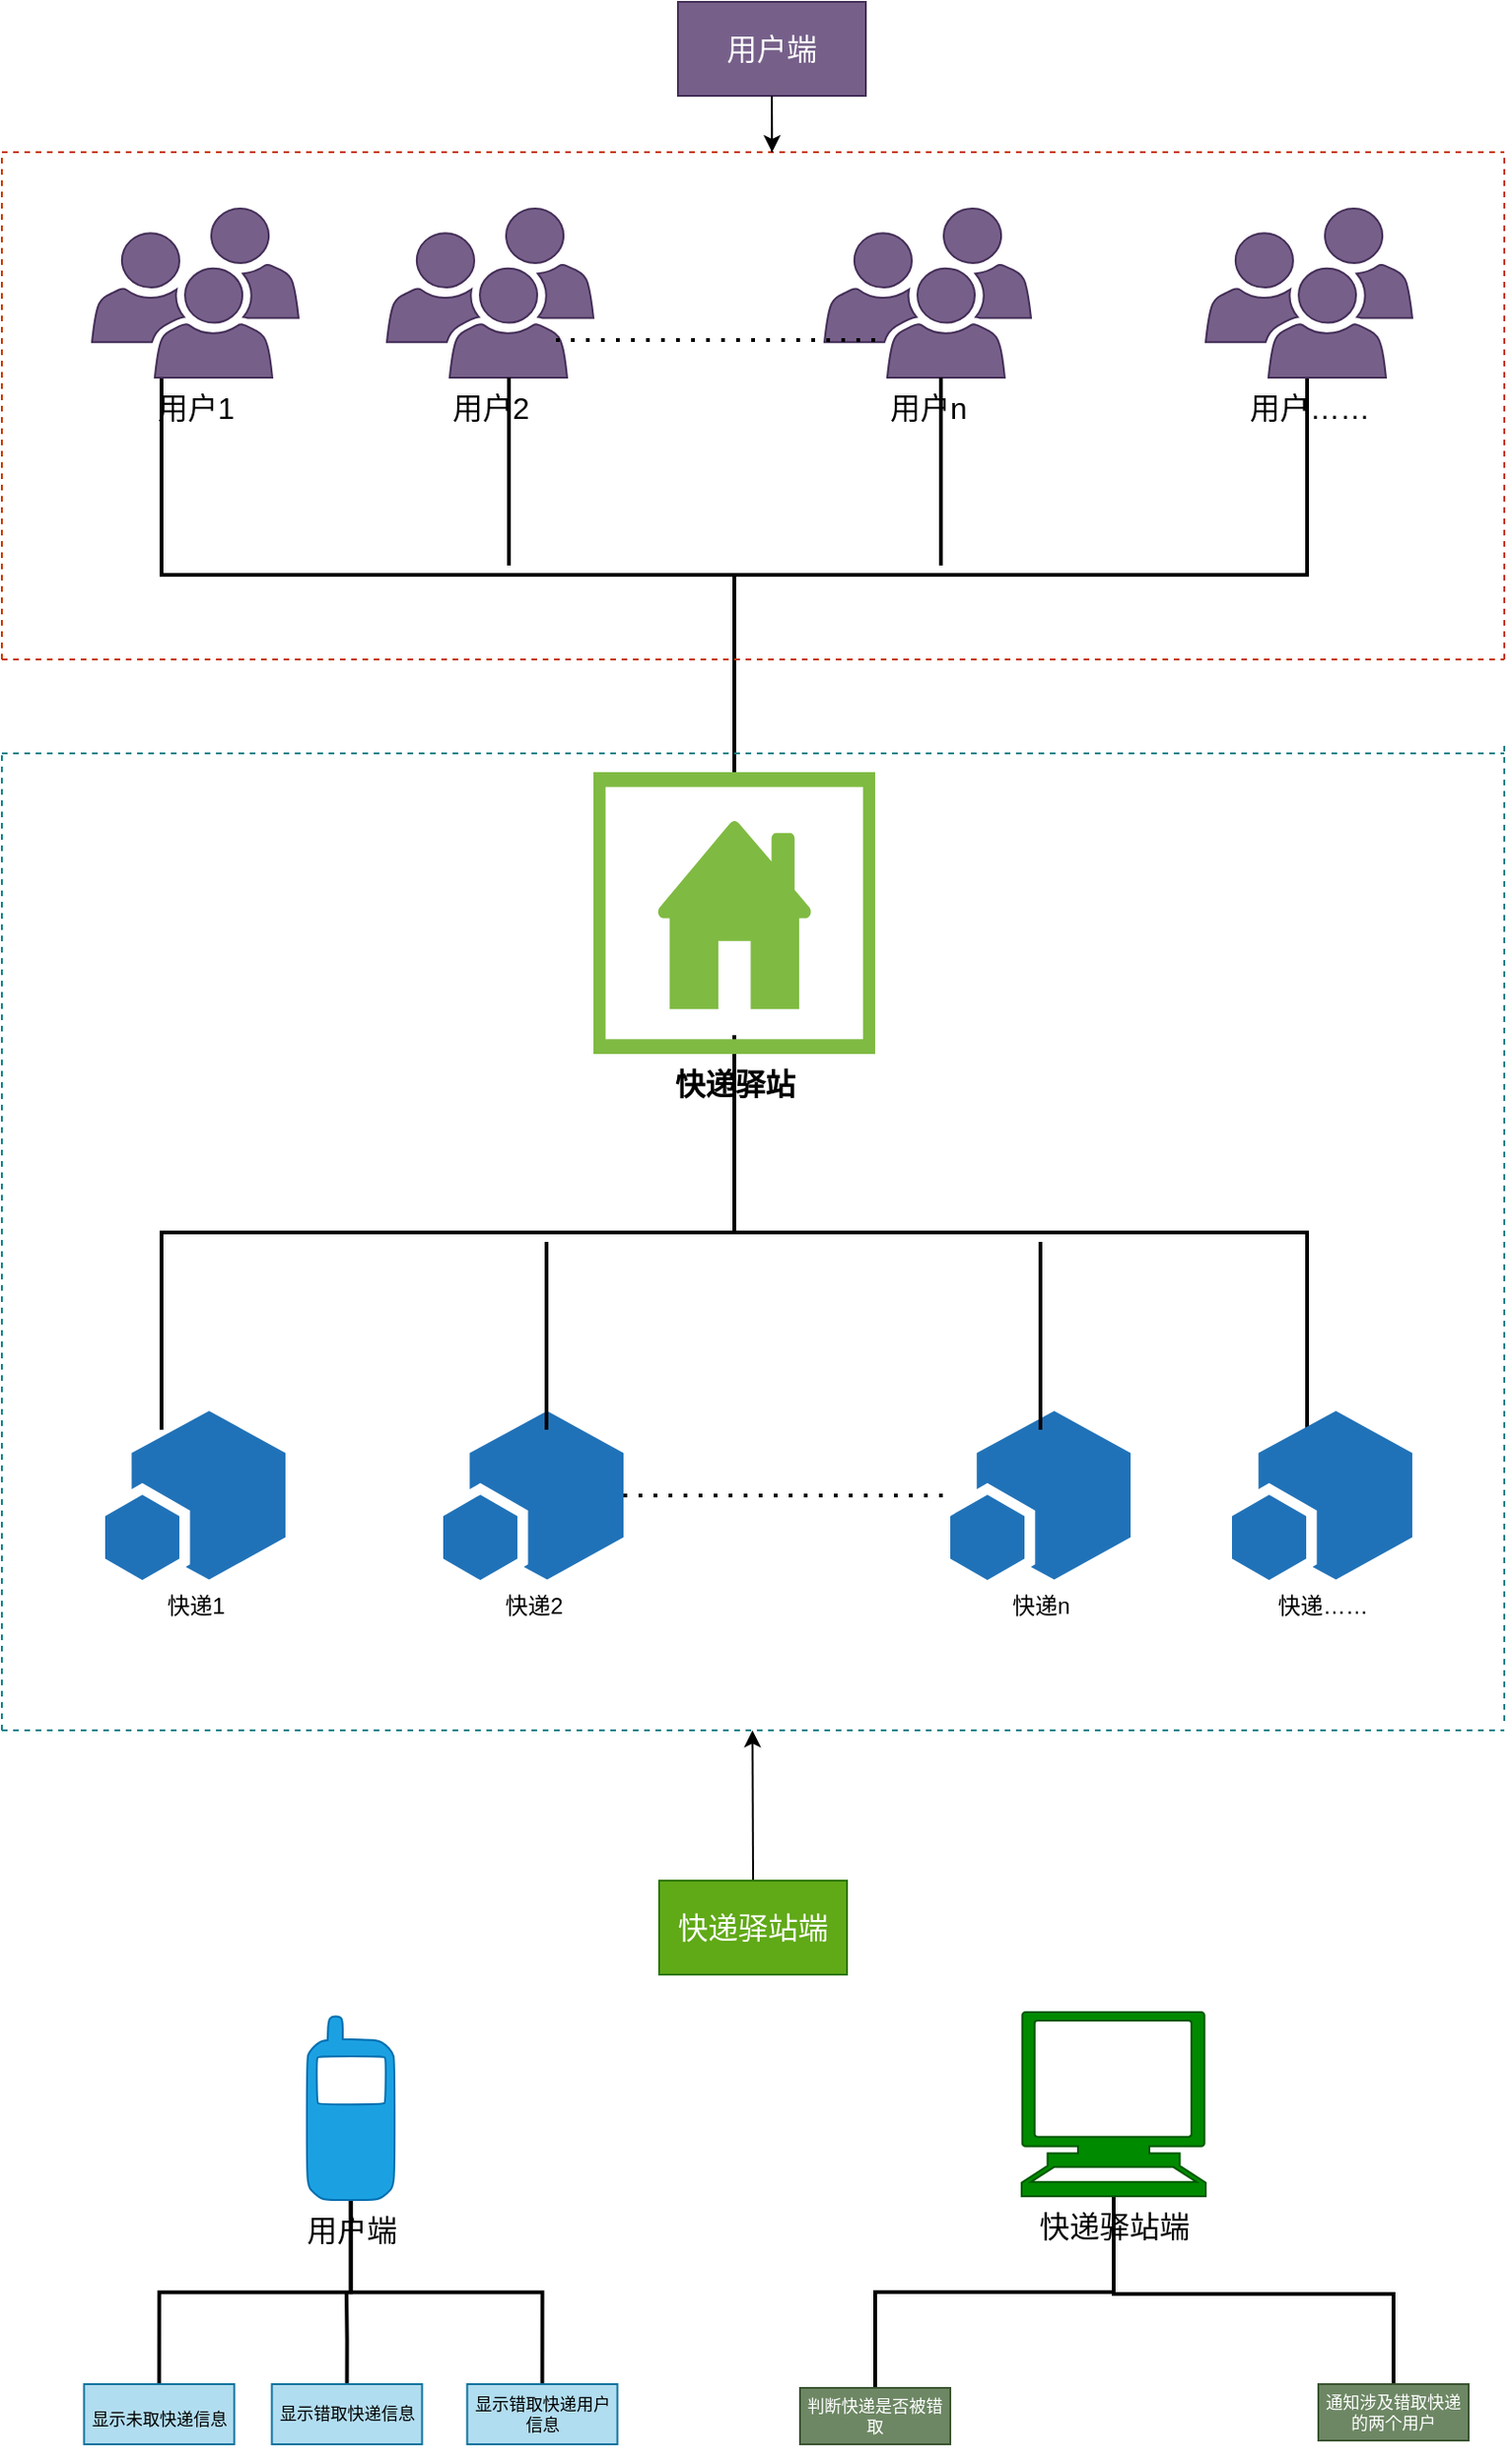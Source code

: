 <mxfile>
    <diagram id="-vdNNs6oTIfSFtGjrdUC" name="第 1 页">
        <mxGraphModel dx="683" dy="391" grid="1" gridSize="10" guides="1" tooltips="1" connect="1" arrows="1" fold="1" page="1" pageScale="1" pageWidth="1200" pageHeight="1920" math="0" shadow="0">
            <root>
                <mxCell id="0"/>
                <mxCell id="1" parent="0"/>
                <mxCell id="67" style="edgeStyle=orthogonalEdgeStyle;html=1;exitX=0.5;exitY=0;exitDx=0;exitDy=0;fontSize=9;fontColor=#000000;strokeWidth=2;rounded=0;endArrow=none;endFill=0;" edge="1" parent="1" source="63" target="43">
                    <mxGeometry relative="1" as="geometry">
                        <mxPoint x="680" y="1390" as="targetPoint"/>
                    </mxGeometry>
                </mxCell>
                <mxCell id="16" value="" style="strokeWidth=2;html=1;shape=mxgraph.flowchart.annotation_2;align=left;labelPosition=right;pointerEvents=1;rotation=-90;" vertex="1" parent="1">
                    <mxGeometry x="484" y="130" width="210" height="610" as="geometry"/>
                </mxCell>
                <mxCell id="10" value="" style="strokeWidth=2;html=1;shape=mxgraph.flowchart.annotation_2;align=left;labelPosition=right;pointerEvents=1;rotation=90;" vertex="1" parent="1">
                    <mxGeometry x="484" y="480" width="210" height="610" as="geometry"/>
                </mxCell>
                <mxCell id="2" value="&lt;font style=&quot;font-size: 16px&quot; color=&quot;#000000&quot;&gt;&lt;b&gt;快递驿站&lt;/b&gt;&lt;/font&gt;" style="sketch=0;pointerEvents=1;shadow=0;dashed=0;html=1;strokeColor=none;labelPosition=center;verticalLabelPosition=bottom;verticalAlign=top;outlineConnect=0;align=center;shape=mxgraph.office.concepts.home_page;fillColor=#7FBA42;" vertex="1" parent="1">
                    <mxGeometry x="514" y="540" width="150" height="150" as="geometry"/>
                </mxCell>
                <mxCell id="3" value="快递1" style="sketch=0;pointerEvents=1;shadow=0;dashed=0;html=1;strokeColor=none;fillColor=#505050;labelPosition=center;verticalLabelPosition=bottom;verticalAlign=top;outlineConnect=0;align=center;shape=mxgraph.office.concepts.app_part;" vertex="1" parent="1">
                    <mxGeometry x="254" y="880" width="96" height="90" as="geometry"/>
                </mxCell>
                <mxCell id="4" value="快递n" style="sketch=0;pointerEvents=1;shadow=0;dashed=0;html=1;strokeColor=none;fillColor=#505050;labelPosition=center;verticalLabelPosition=bottom;verticalAlign=top;outlineConnect=0;align=center;shape=mxgraph.office.concepts.app_part;" vertex="1" parent="1">
                    <mxGeometry x="704" y="880" width="96" height="90" as="geometry"/>
                </mxCell>
                <mxCell id="5" value="快递2" style="sketch=0;pointerEvents=1;shadow=0;dashed=0;html=1;strokeColor=none;fillColor=#505050;labelPosition=center;verticalLabelPosition=bottom;verticalAlign=top;outlineConnect=0;align=center;shape=mxgraph.office.concepts.app_part;" vertex="1" parent="1">
                    <mxGeometry x="434" y="880" width="96" height="90" as="geometry"/>
                </mxCell>
                <mxCell id="6" value="快递……" style="sketch=0;pointerEvents=1;shadow=0;dashed=0;html=1;strokeColor=none;fillColor=#505050;labelPosition=center;verticalLabelPosition=bottom;verticalAlign=top;outlineConnect=0;align=center;shape=mxgraph.office.concepts.app_part;" vertex="1" parent="1">
                    <mxGeometry x="854" y="880" width="96" height="90" as="geometry"/>
                </mxCell>
                <mxCell id="7" value="" style="endArrow=none;dashed=1;html=1;dashPattern=1 3;strokeWidth=2;" edge="1" parent="1" source="5" target="4">
                    <mxGeometry width="50" height="50" relative="1" as="geometry">
                        <mxPoint x="564" y="870" as="sourcePoint"/>
                        <mxPoint x="614" y="820" as="targetPoint"/>
                    </mxGeometry>
                </mxCell>
                <mxCell id="14" value="" style="line;strokeWidth=2;direction=south;html=1;" vertex="1" parent="1">
                    <mxGeometry x="484" y="790" width="10" height="100" as="geometry"/>
                </mxCell>
                <mxCell id="15" value="" style="line;strokeWidth=2;direction=south;html=1;" vertex="1" parent="1">
                    <mxGeometry x="747" y="790" width="10" height="100" as="geometry"/>
                </mxCell>
                <mxCell id="18" value="&lt;font color=&quot;#000000&quot;&gt;用户1&lt;/font&gt;" style="sketch=0;pointerEvents=1;shadow=0;dashed=0;html=1;strokeColor=#432D57;labelPosition=center;verticalLabelPosition=bottom;verticalAlign=top;outlineConnect=0;align=center;shape=mxgraph.office.users.users;fillColor=#76608a;fontSize=16;fontColor=#ffffff;" vertex="1" parent="1">
                    <mxGeometry x="247" y="240" width="110" height="90" as="geometry"/>
                </mxCell>
                <mxCell id="19" value="&lt;font color=&quot;#000000&quot;&gt;用户2&lt;/font&gt;" style="sketch=0;pointerEvents=1;shadow=0;dashed=0;html=1;strokeColor=#432D57;labelPosition=center;verticalLabelPosition=bottom;verticalAlign=top;outlineConnect=0;align=center;shape=mxgraph.office.users.users;fillColor=#76608a;fontSize=16;fontColor=#ffffff;" vertex="1" parent="1">
                    <mxGeometry x="404" y="240" width="110" height="90" as="geometry"/>
                </mxCell>
                <mxCell id="20" value="&lt;font color=&quot;#000000&quot;&gt;用户n&lt;/font&gt;" style="sketch=0;pointerEvents=1;shadow=0;dashed=0;html=1;strokeColor=#432D57;labelPosition=center;verticalLabelPosition=bottom;verticalAlign=top;outlineConnect=0;align=center;shape=mxgraph.office.users.users;fillColor=#76608a;fontSize=16;fontColor=#ffffff;" vertex="1" parent="1">
                    <mxGeometry x="637" y="240" width="110" height="90" as="geometry"/>
                </mxCell>
                <mxCell id="21" value="&lt;font color=&quot;#000000&quot;&gt;用户……&lt;/font&gt;" style="sketch=0;pointerEvents=1;shadow=0;dashed=0;html=1;strokeColor=#432D57;labelPosition=center;verticalLabelPosition=bottom;verticalAlign=top;outlineConnect=0;align=center;shape=mxgraph.office.users.users;fillColor=#76608a;fontSize=16;fontColor=#ffffff;" vertex="1" parent="1">
                    <mxGeometry x="840" y="240" width="110" height="90" as="geometry"/>
                </mxCell>
                <mxCell id="22" value="" style="line;strokeWidth=2;direction=south;html=1;" vertex="1" parent="1">
                    <mxGeometry x="464" y="330" width="10" height="100" as="geometry"/>
                </mxCell>
                <mxCell id="23" value="" style="line;strokeWidth=2;direction=south;html=1;" vertex="1" parent="1">
                    <mxGeometry x="694" y="330" width="10" height="100" as="geometry"/>
                </mxCell>
                <mxCell id="24" value="" style="endArrow=none;dashed=1;html=1;dashPattern=1 3;strokeWidth=2;" edge="1" parent="1">
                    <mxGeometry width="50" height="50" relative="1" as="geometry">
                        <mxPoint x="494" y="310" as="sourcePoint"/>
                        <mxPoint x="668" y="310" as="targetPoint"/>
                    </mxGeometry>
                </mxCell>
                <mxCell id="26" value="" style="endArrow=none;dashed=1;html=1;fontSize=16;fontColor=#000000;fillColor=#fa6800;strokeColor=#C73500;" edge="1" parent="1">
                    <mxGeometry width="50" height="50" relative="1" as="geometry">
                        <mxPoint x="199" y="210" as="sourcePoint"/>
                        <mxPoint x="999" y="210" as="targetPoint"/>
                    </mxGeometry>
                </mxCell>
                <mxCell id="27" value="" style="endArrow=none;dashed=1;html=1;fontSize=16;fontColor=#000000;fillColor=#fa6800;strokeColor=#C73500;" edge="1" parent="1">
                    <mxGeometry width="50" height="50" relative="1" as="geometry">
                        <mxPoint x="199" y="480" as="sourcePoint"/>
                        <mxPoint x="199" y="210" as="targetPoint"/>
                    </mxGeometry>
                </mxCell>
                <mxCell id="28" value="" style="endArrow=none;dashed=1;html=1;fontSize=16;fontColor=#000000;fillColor=#fa6800;strokeColor=#C73500;" edge="1" parent="1">
                    <mxGeometry width="50" height="50" relative="1" as="geometry">
                        <mxPoint x="199" y="480" as="sourcePoint"/>
                        <mxPoint x="999" y="480" as="targetPoint"/>
                    </mxGeometry>
                </mxCell>
                <mxCell id="29" value="" style="endArrow=none;dashed=1;html=1;fontSize=16;fontColor=#000000;fillColor=#fa6800;strokeColor=#C73500;" edge="1" parent="1">
                    <mxGeometry width="50" height="50" relative="1" as="geometry">
                        <mxPoint x="999" y="480" as="sourcePoint"/>
                        <mxPoint x="999" y="210" as="targetPoint"/>
                    </mxGeometry>
                </mxCell>
                <mxCell id="30" value="" style="endArrow=none;dashed=1;html=1;fontSize=16;fontColor=#000000;fillColor=#b0e3e6;strokeColor=#0e8088;" edge="1" parent="1">
                    <mxGeometry width="50" height="50" relative="1" as="geometry">
                        <mxPoint x="199" y="1050" as="sourcePoint"/>
                        <mxPoint x="199" y="530" as="targetPoint"/>
                    </mxGeometry>
                </mxCell>
                <mxCell id="31" value="" style="endArrow=none;dashed=1;html=1;fontSize=16;fontColor=#000000;fillColor=#b0e3e6;strokeColor=#0e8088;" edge="1" parent="1">
                    <mxGeometry width="50" height="50" relative="1" as="geometry">
                        <mxPoint x="999" y="1045" as="sourcePoint"/>
                        <mxPoint x="999" y="525" as="targetPoint"/>
                    </mxGeometry>
                </mxCell>
                <mxCell id="33" value="" style="endArrow=none;dashed=1;html=1;fontSize=16;fontColor=#000000;fillColor=#b0e3e6;strokeColor=#0e8088;" edge="1" parent="1">
                    <mxGeometry width="50" height="50" relative="1" as="geometry">
                        <mxPoint x="199" y="530" as="sourcePoint"/>
                        <mxPoint x="999" y="530" as="targetPoint"/>
                    </mxGeometry>
                </mxCell>
                <mxCell id="34" value="" style="endArrow=none;dashed=1;html=1;fontSize=16;fontColor=#000000;fillColor=#b0e3e6;strokeColor=#0e8088;" edge="1" parent="1">
                    <mxGeometry width="50" height="50" relative="1" as="geometry">
                        <mxPoint x="199" y="1050" as="sourcePoint"/>
                        <mxPoint x="999" y="1050" as="targetPoint"/>
                    </mxGeometry>
                </mxCell>
                <mxCell id="39" style="edgeStyle=none;html=1;exitX=0.5;exitY=1;exitDx=0;exitDy=0;fontSize=16;fontColor=#000000;" edge="1" parent="1" source="35">
                    <mxGeometry relative="1" as="geometry">
                        <mxPoint x="609.143" y="210" as="targetPoint"/>
                    </mxGeometry>
                </mxCell>
                <mxCell id="35" value="用户端" style="whiteSpace=wrap;html=1;align=center;verticalAlign=middle;treeFolding=1;treeMoving=1;newEdgeStyle={&quot;edgeStyle&quot;:&quot;elbowEdgeStyle&quot;,&quot;startArrow&quot;:&quot;none&quot;,&quot;endArrow&quot;:&quot;none&quot;};fontSize=16;fontColor=#ffffff;fillColor=#76608a;strokeColor=#432D57;" vertex="1" parent="1">
                    <mxGeometry x="559" y="130" width="100" height="50" as="geometry"/>
                </mxCell>
                <mxCell id="36" value="" style="edgeStyle=elbowEdgeStyle;elbow=vertical;startArrow=none;endArrow=none;rounded=0;fontSize=16;fontColor=#000000;" edge="1" target="35" parent="1">
                    <mxGeometry relative="1" as="geometry">
                        <mxPoint x="609" y="210" as="sourcePoint"/>
                    </mxGeometry>
                </mxCell>
                <mxCell id="38" style="edgeStyle=none;html=1;exitX=0.5;exitY=0;exitDx=0;exitDy=0;fontSize=16;fontColor=#000000;" edge="1" parent="1" source="37">
                    <mxGeometry relative="1" as="geometry">
                        <mxPoint x="598.667" y="1050" as="targetPoint"/>
                    </mxGeometry>
                </mxCell>
                <mxCell id="37" value="快递驿站端" style="whiteSpace=wrap;html=1;align=center;verticalAlign=middle;treeFolding=1;treeMoving=1;newEdgeStyle={&quot;edgeStyle&quot;:&quot;elbowEdgeStyle&quot;,&quot;startArrow&quot;:&quot;none&quot;,&quot;endArrow&quot;:&quot;none&quot;};fontSize=16;fontColor=#ffffff;fillColor=#60a917;strokeColor=#2D7600;" vertex="1" parent="1">
                    <mxGeometry x="549" y="1130" width="100" height="50" as="geometry"/>
                </mxCell>
                <mxCell id="43" value="&lt;font color=&quot;#000000&quot;&gt;快递驿站端&lt;/font&gt;" style="shape=mxgraph.signs.tech.computer;html=1;pointerEvents=1;fillColor=#008a00;strokeColor=#005700;verticalLabelPosition=bottom;verticalAlign=top;align=center;sketch=0;fontSize=16;fontColor=#ffffff;" vertex="1" parent="1">
                    <mxGeometry x="742" y="1200" width="98" height="98" as="geometry"/>
                </mxCell>
                <mxCell id="71" style="edgeStyle=orthogonalEdgeStyle;rounded=0;html=1;exitX=0.5;exitY=0;exitDx=0;exitDy=0;fontSize=9;fontColor=#000000;endArrow=none;endFill=0;strokeWidth=2;" edge="1" parent="1" source="47" target="41">
                    <mxGeometry relative="1" as="geometry"/>
                </mxCell>
                <mxCell id="47" value="&lt;p style=&quot;line-height: 1.2&quot;&gt;&lt;font style=&quot;font-size: 9px&quot;&gt;显示未取快递信息&lt;/font&gt;&lt;/p&gt;" style="rounded=0;whiteSpace=wrap;html=1;fontSize=16;rotation=0;fillColor=#b1ddf0;strokeColor=#10739e;" vertex="1" parent="1">
                    <mxGeometry x="242.75" y="1398" width="80" height="32" as="geometry"/>
                </mxCell>
                <mxCell id="72" style="edgeStyle=orthogonalEdgeStyle;rounded=0;html=1;exitX=0.5;exitY=0;exitDx=0;exitDy=0;fontSize=9;fontColor=#000000;endArrow=none;endFill=0;strokeWidth=2;" edge="1" parent="1" source="53">
                    <mxGeometry relative="1" as="geometry">
                        <mxPoint x="382.517" y="1350" as="targetPoint"/>
                    </mxGeometry>
                </mxCell>
                <mxCell id="53" value="显示错取快递信息" style="rounded=0;whiteSpace=wrap;html=1;fontSize=9;fillColor=#b1ddf0;strokeColor=#10739e;" vertex="1" parent="1">
                    <mxGeometry x="342.75" y="1398" width="80" height="32" as="geometry"/>
                </mxCell>
                <mxCell id="73" style="edgeStyle=orthogonalEdgeStyle;rounded=0;html=1;exitX=0.5;exitY=0;exitDx=0;exitDy=0;fontSize=9;fontColor=#000000;endArrow=none;endFill=0;strokeWidth=2;" edge="1" parent="1" source="57" target="41">
                    <mxGeometry relative="1" as="geometry"/>
                </mxCell>
                <mxCell id="57" value="显示错取快递用户信息" style="rounded=0;whiteSpace=wrap;html=1;fontSize=9;fillColor=#b1ddf0;strokeColor=#10739e;" vertex="1" parent="1">
                    <mxGeometry x="446.75" y="1398" width="80" height="32" as="geometry"/>
                </mxCell>
                <mxCell id="41" value="&lt;font color=&quot;#000000&quot;&gt;用户端&lt;/font&gt;" style="shape=mxgraph.signs.tech.cell_phone;html=1;pointerEvents=1;fillColor=#1ba1e2;strokeColor=#006EAF;verticalLabelPosition=bottom;verticalAlign=top;align=center;sketch=0;fontSize=16;fontColor=#ffffff;" vertex="1" parent="1">
                    <mxGeometry x="361.25" y="1202.25" width="47" height="98" as="geometry"/>
                </mxCell>
                <mxCell id="63" value="判断快递是否被错取" style="rounded=0;whiteSpace=wrap;html=1;fontSize=9;fillColor=#6d8764;strokeColor=#3A5431;fontColor=#ffffff;" vertex="1" parent="1">
                    <mxGeometry x="624" y="1400" width="80" height="30" as="geometry"/>
                </mxCell>
                <mxCell id="70" style="edgeStyle=orthogonalEdgeStyle;rounded=0;html=1;exitX=0.5;exitY=0;exitDx=0;exitDy=0;fontSize=9;fontColor=#000000;endArrow=none;endFill=0;strokeWidth=2;" edge="1" parent="1" source="68">
                    <mxGeometry relative="1" as="geometry">
                        <mxPoint x="790" y="1350" as="targetPoint"/>
                        <Array as="points">
                            <mxPoint x="940" y="1350"/>
                        </Array>
                    </mxGeometry>
                </mxCell>
                <mxCell id="68" value="通知涉及错取快递的两个用户" style="rounded=0;whiteSpace=wrap;html=1;fontSize=9;fillColor=#6d8764;strokeColor=#3A5431;fontColor=#ffffff;" vertex="1" parent="1">
                    <mxGeometry x="900" y="1398" width="80" height="30" as="geometry"/>
                </mxCell>
            </root>
        </mxGraphModel>
    </diagram>
</mxfile>